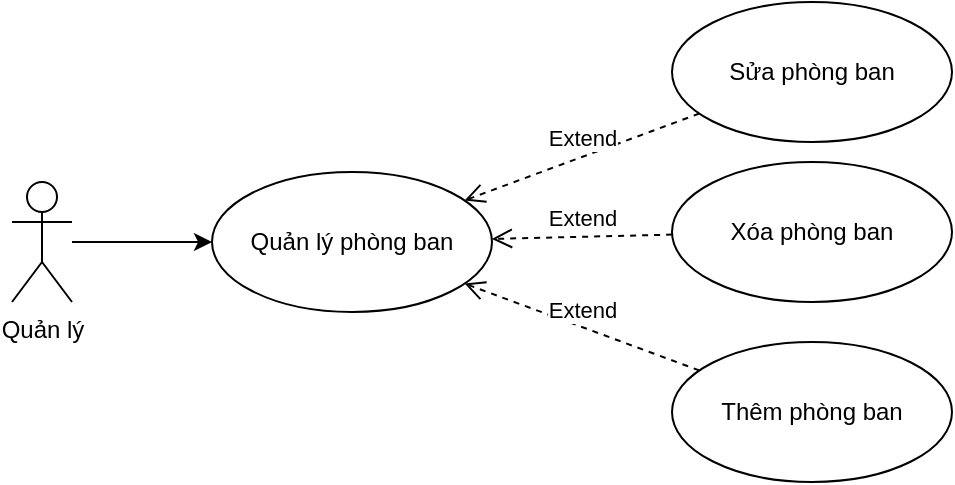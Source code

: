 <mxfile version="24.9.1">
  <diagram id="HMwq9Bw2_zFM2JP5iVwU" name="Trang-1">
    <mxGraphModel dx="1050" dy="522" grid="1" gridSize="10" guides="1" tooltips="1" connect="1" arrows="1" fold="1" page="1" pageScale="1" pageWidth="827" pageHeight="1169" math="0" shadow="0">
      <root>
        <mxCell id="0" />
        <mxCell id="1" parent="0" />
        <mxCell id="W4-QBJLo2RuPdgGEWoz_-3" style="edgeStyle=orthogonalEdgeStyle;rounded=0;orthogonalLoop=1;jettySize=auto;html=1;" edge="1" parent="1" source="W4-QBJLo2RuPdgGEWoz_-1" target="W4-QBJLo2RuPdgGEWoz_-2">
          <mxGeometry relative="1" as="geometry" />
        </mxCell>
        <mxCell id="W4-QBJLo2RuPdgGEWoz_-1" value="Quản lý" style="shape=umlActor;verticalLabelPosition=bottom;verticalAlign=top;html=1;outlineConnect=0;" vertex="1" parent="1">
          <mxGeometry x="70" y="230" width="30" height="60" as="geometry" />
        </mxCell>
        <mxCell id="W4-QBJLo2RuPdgGEWoz_-2" value="Quản lý phòng ban" style="ellipse;whiteSpace=wrap;html=1;" vertex="1" parent="1">
          <mxGeometry x="170" y="225" width="140" height="70" as="geometry" />
        </mxCell>
        <mxCell id="W4-QBJLo2RuPdgGEWoz_-8" value="Extend" style="html=1;verticalAlign=bottom;endArrow=open;dashed=1;endSize=8;curved=0;rounded=0;" edge="1" parent="1" source="W4-QBJLo2RuPdgGEWoz_-4" target="W4-QBJLo2RuPdgGEWoz_-2">
          <mxGeometry relative="1" as="geometry">
            <mxPoint x="450" y="290" as="sourcePoint" />
            <mxPoint x="370" y="290" as="targetPoint" />
          </mxGeometry>
        </mxCell>
        <mxCell id="W4-QBJLo2RuPdgGEWoz_-10" value="Extend" style="html=1;verticalAlign=bottom;endArrow=open;dashed=1;endSize=8;curved=0;rounded=0;" edge="1" parent="1" source="W4-QBJLo2RuPdgGEWoz_-5" target="W4-QBJLo2RuPdgGEWoz_-2">
          <mxGeometry relative="1" as="geometry">
            <mxPoint x="434" y="166" as="sourcePoint" />
            <mxPoint x="296" y="244" as="targetPoint" />
          </mxGeometry>
        </mxCell>
        <mxCell id="W4-QBJLo2RuPdgGEWoz_-11" value="Extend" style="html=1;verticalAlign=bottom;endArrow=open;dashed=1;endSize=8;curved=0;rounded=0;" edge="1" parent="1" source="W4-QBJLo2RuPdgGEWoz_-6" target="W4-QBJLo2RuPdgGEWoz_-2">
          <mxGeometry relative="1" as="geometry">
            <mxPoint x="410" y="270" as="sourcePoint" />
            <mxPoint x="320" y="270" as="targetPoint" />
          </mxGeometry>
        </mxCell>
        <mxCell id="W4-QBJLo2RuPdgGEWoz_-4" value="Sửa phòng ban" style="ellipse;whiteSpace=wrap;html=1;" vertex="1" parent="1">
          <mxGeometry x="400" y="140" width="140" height="70" as="geometry" />
        </mxCell>
        <mxCell id="W4-QBJLo2RuPdgGEWoz_-5" value="Xóa phòng ban" style="ellipse;whiteSpace=wrap;html=1;" vertex="1" parent="1">
          <mxGeometry x="400" y="220" width="140" height="70" as="geometry" />
        </mxCell>
        <mxCell id="W4-QBJLo2RuPdgGEWoz_-6" value="Thêm phòng ban" style="ellipse;whiteSpace=wrap;html=1;" vertex="1" parent="1">
          <mxGeometry x="400" y="310" width="140" height="70" as="geometry" />
        </mxCell>
      </root>
    </mxGraphModel>
  </diagram>
</mxfile>
